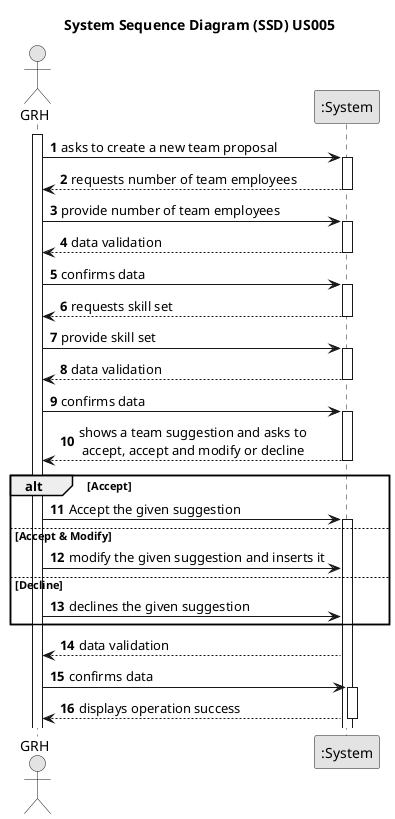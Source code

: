@startuml
skinparam monochrome true
skinparam packageStyle rectangle
skinparam shadowing false

title System Sequence Diagram (SSD) US005

autonumber

actor "GRH" as Employee
participant ":System" as System

activate Employee

    Employee -> System : asks to create a new team proposal
    activate System

        System --> Employee : requests number of team employees
    deactivate System

    Employee -> System : provide number of team employees
        activate System

    System --> Employee : data validation
        deactivate System
    Employee -> System : confirms data
        activate System

    System --> Employee : requests skill set
        deactivate System

    Employee -> System : provide skill set
    activate System

    System --> Employee : data validation
            deactivate System

        Employee -> System : confirms data
            activate System

        System --> Employee : shows a team suggestion and asks to\n accept, accept and modify or decline
    deactivate System
alt Accept
    Employee -> System : Accept the given suggestion
    activate System
else Accept & Modify
    Employee -> System : modify the given suggestion and inserts it
else Decline
Employee -> System : declines the given suggestion
End

    System --> Employee : data validation
Employee -> System : confirms data
    activate System

        System --> Employee : displays operation success
    deactivate System
@enduml